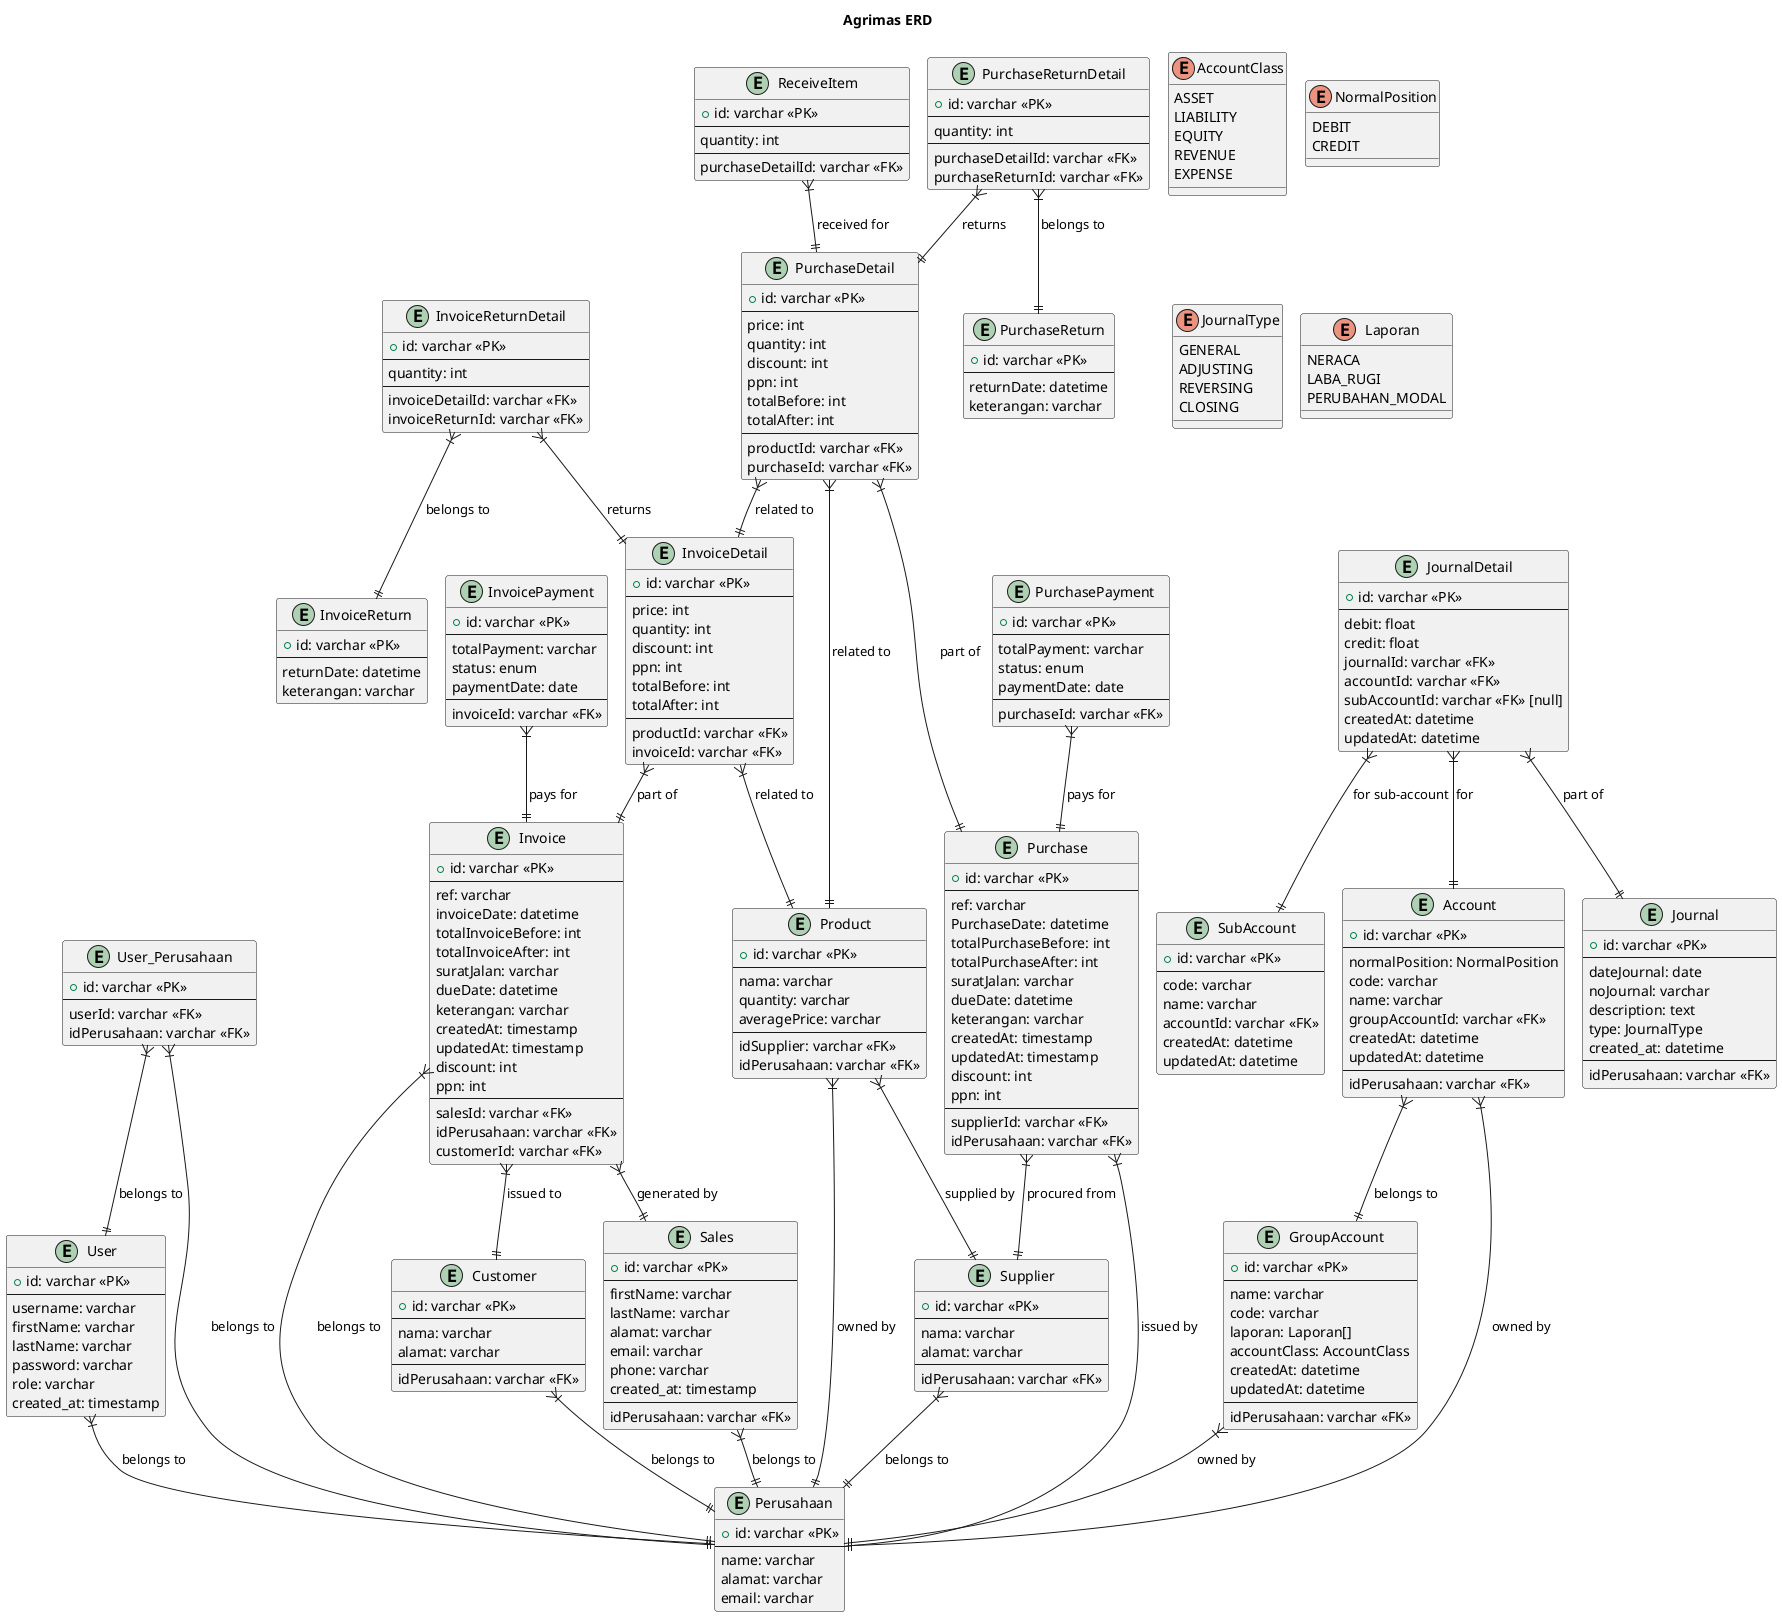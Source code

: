 @startuml Agrimas

skinparam TitleFontName Futura
skinparam DefaultFontName Futura

!pragma layout smetana

title Agrimas ERD

entity User {
  +id: varchar <<PK>>
  --
  username: varchar
  firstName: varchar
  lastName: varchar
  password: varchar
  role: varchar
  created_at: timestamp
}

entity User_Perusahaan {
  +id: varchar <<PK>>
  --
  userId: varchar <<FK>>
  idPerusahaan: varchar <<FK>>
}

entity Perusahaan {
  +id: varchar <<PK>>
  --
  name: varchar
  alamat: varchar
  email: varchar
}

entity Sales {
  +id: varchar <<PK>>
  --
  firstName: varchar
  lastName: varchar
  alamat: varchar
  email: varchar
  phone: varchar
  created_at: timestamp
  --
  idPerusahaan: varchar <<FK>>
}

entity Product {
  +id: varchar <<PK>>
  --
  nama: varchar
  quantity: varchar
  averagePrice: varchar
  --
  idSupplier: varchar <<FK>>
  idPerusahaan: varchar <<FK>>
}

entity Supplier {
  +id: varchar <<PK>>
  --
  nama: varchar
  alamat: varchar
  --
  idPerusahaan: varchar <<FK>>
}

entity Invoice {
  +id: varchar <<PK>>
  --
  ref: varchar
  invoiceDate: datetime
  totalInvoiceBefore: int
  totalInvoiceAfter: int
  suratJalan: varchar
  dueDate: datetime
  keterangan: varchar
  createdAt: timestamp
  updatedAt: timestamp
  discount: int
  ppn: int
  --
  salesId: varchar <<FK>>
  idPerusahaan: varchar <<FK>>
  customerId: varchar <<FK>>
}

entity InvoiceDetail {
  +id: varchar <<PK>>
  --
  price: int
  quantity: int
  discount: int
  ppn: int
  totalBefore: int
  totalAfter: int
  --
  productId: varchar <<FK>>
  invoiceId: varchar <<FK>>
}

entity InvoicePayment {
  +id: varchar <<PK>>
  --
  totalPayment: varchar
  status: enum
  paymentDate: date
  --
  invoiceId: varchar <<FK>>
}

entity InvoiceReturn {
  +id: varchar <<PK>>
  --
  returnDate: datetime
  keterangan: varchar
}

entity InvoiceReturnDetail {
  +id: varchar <<PK>>
  --
  quantity: int
  --
  invoiceDetailId: varchar <<FK>>
  invoiceReturnId: varchar <<FK>>
}

entity Customer {
  +id: varchar <<PK>>
  --
  nama: varchar
  alamat: varchar
  --
  idPerusahaan: varchar <<FK>>
}

entity Purchase {
  +id: varchar <<PK>>
  --
  ref: varchar
  PurchaseDate: datetime
  totalPurchaseBefore: int
  totalPurchaseAfter: int
  suratJalan: varchar
  dueDate: datetime
  keterangan: varchar
  createdAt: timestamp
  updatedAt: timestamp
  discount: int
  ppn: int
  --
  supplierId: varchar <<FK>>
  idPerusahaan: varchar <<FK>>
}

entity PurchaseDetail {
  +id: varchar <<PK>>
  --
  price: int
  quantity: int
  discount: int
  ppn: int
  totalBefore: int
  totalAfter: int
  --
  productId: varchar <<FK>>
  purchaseId: varchar <<FK>>
}

entity PurchasePayment {
  +id: varchar <<PK>>
  --
  totalPayment: varchar
  status: enum
  paymentDate: date
  --
  purchaseId: varchar <<FK>>
}

entity ReceiveItem {
  +id: varchar <<PK>>
  --
  quantity: int
  --
  purchaseDetailId: varchar <<FK>>
}

entity PurchaseReturn {
  +id: varchar <<PK>>
  --
  returnDate: datetime
  keterangan: varchar
}

entity PurchaseReturnDetail {
  +id: varchar <<PK>>
  --
  quantity: int
  --
  purchaseDetailId: varchar <<FK>>
  purchaseReturnId: varchar <<FK>>
}

entity Journal {
  +id: varchar <<PK>>
  --
  dateJournal: date
  noJournal: varchar
  description: text
  type: JournalType
  created_at: datetime
  --
  idPerusahaan: varchar <<FK>>
}

entity JournalDetail {
  +id: varchar <<PK>>
  --
  debit: float
  credit: float
  journalId: varchar <<FK>>
  accountId: varchar <<FK>>
  subAccountId: varchar <<FK>> [null]
  createdAt: datetime      
  updatedAt: datetime    
}

entity GroupAccount {
  +id: varchar <<PK>>
  --
  name: varchar
  code: varchar
  laporan: Laporan[]
  accountClass: AccountClass
  createdAt: datetime      
  updatedAt: datetime      
  --
  idPerusahaan: varchar <<FK>>
}

entity Account {
  +id: varchar <<PK>>
  --
  normalPosition: NormalPosition
  code: varchar
  name: varchar
  groupAccountId: varchar <<FK>>
  createdAt: datetime      
  updatedAt: datetime  
  --
  idPerusahaan: varchar <<FK>>    
}

entity SubAccount {
  +id: varchar <<PK>>
  --
  code: varchar
  name: varchar
  accountId: varchar <<FK>>
  createdAt: datetime      
  updatedAt: datetime
}

enum AccountClass {
  ASSET
  LIABILITY
  EQUITY
  REVENUE
  EXPENSE
}

enum NormalPosition {
  DEBIT
  CREDIT
}

enum JournalType {
  GENERAL
  ADJUSTING
  REVERSING
  CLOSING
}

enum Laporan {
  NERACA
  LABA_RUGI
  PERUBAHAN_MODAL
}

User }|--|| Perusahaan : "belongs to"
User_Perusahaan }|--|| User : "belongs to"
User_Perusahaan }|--|| Perusahaan : "belongs to"
Sales }|--|| Perusahaan : "belongs to"
Customer }|--|| Perusahaan : "belongs to"
Supplier }|--|| Perusahaan : "belongs to"
Invoice }|--|| Perusahaan : "belongs to"
Invoice }|--|| Sales : "generated by"
Invoice }|--|| Customer : "issued to"
InvoiceDetail }|--|| Invoice : "part of"
InvoiceDetail }|--|| Product : "related to"
Product }|--|| Supplier : "supplied by"
Product }|--|| Perusahaan : "owned by"
Purchase }|--|| Supplier : "procured from"
Purchase }|--|| Perusahaan : "issued by"
PurchaseDetail }|--||Product : "related to"
PurchasePayment }|--|| Purchase : "pays for"
PurchaseDetail }|--|| Purchase : "part of"
InvoicePayment }|--|| Invoice : "pays for"
InvoiceReturnDetail }|--|| InvoiceReturn : "belongs to"
InvoiceReturnDetail }|--|| InvoiceDetail : "returns"
ReceiveItem }|--|| PurchaseDetail : "received for"
PurchaseReturnDetail }|--|| PurchaseReturn : "belongs to"
PurchaseReturnDetail }|--|| PurchaseDetail : "returns"
PurchaseDetail }|--|| InvoiceDetail : "related to"

JournalDetail }|--|| Journal : "part of"
JournalDetail }|--|| Account : "for"
JournalDetail }|--|| SubAccount : "for sub-account"
Account }|--|| GroupAccount : "belongs to"

GroupAccount }|--|| Perusahaan : "owned by"
Account }|--|| Perusahaan : "owned by"

@enduml
